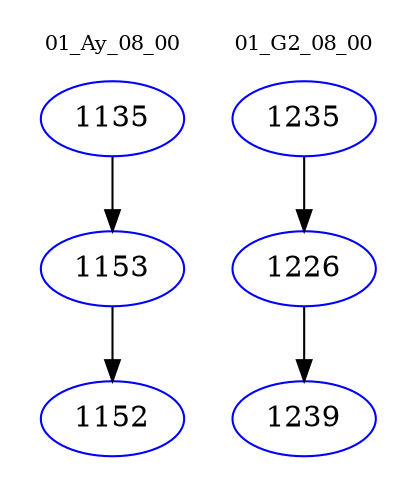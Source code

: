 digraph{
subgraph cluster_0 {
color = white
label = "01_Ay_08_00";
fontsize=10;
T0_1135 [label="1135", color="blue"]
T0_1135 -> T0_1153 [color="black"]
T0_1153 [label="1153", color="blue"]
T0_1153 -> T0_1152 [color="black"]
T0_1152 [label="1152", color="blue"]
}
subgraph cluster_1 {
color = white
label = "01_G2_08_00";
fontsize=10;
T1_1235 [label="1235", color="blue"]
T1_1235 -> T1_1226 [color="black"]
T1_1226 [label="1226", color="blue"]
T1_1226 -> T1_1239 [color="black"]
T1_1239 [label="1239", color="blue"]
}
}

